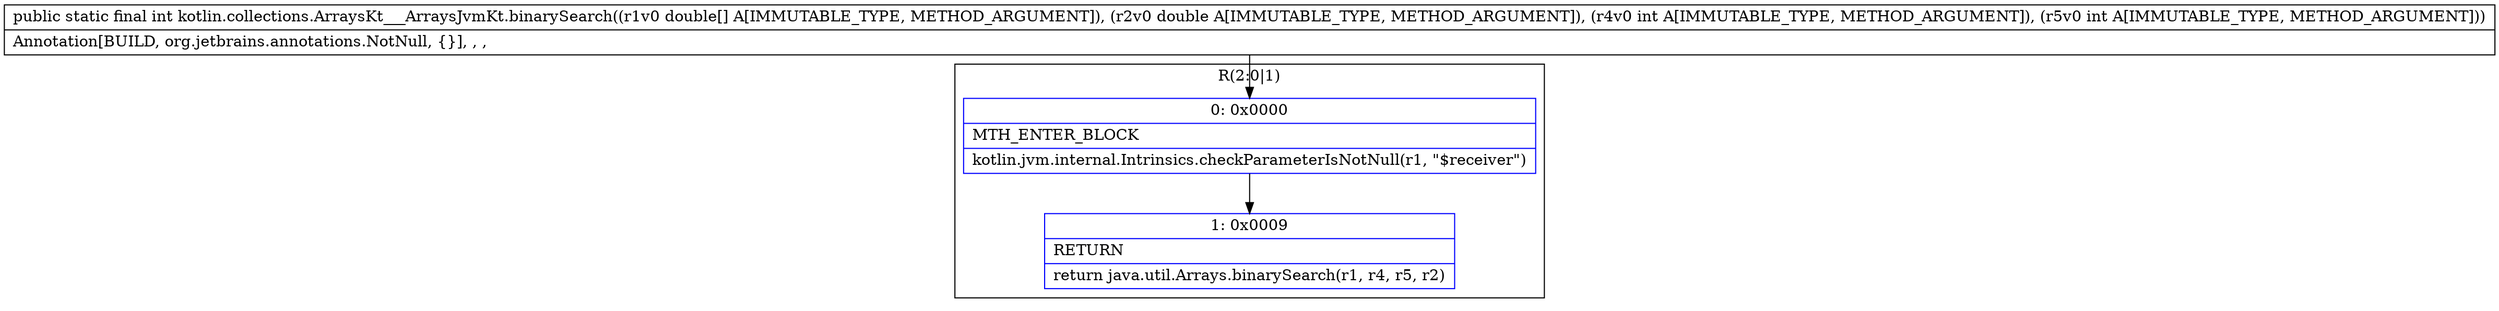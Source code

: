 digraph "CFG forkotlin.collections.ArraysKt___ArraysJvmKt.binarySearch([DDII)I" {
subgraph cluster_Region_846648093 {
label = "R(2:0|1)";
node [shape=record,color=blue];
Node_0 [shape=record,label="{0\:\ 0x0000|MTH_ENTER_BLOCK\l|kotlin.jvm.internal.Intrinsics.checkParameterIsNotNull(r1, \"$receiver\")\l}"];
Node_1 [shape=record,label="{1\:\ 0x0009|RETURN\l|return java.util.Arrays.binarySearch(r1, r4, r5, r2)\l}"];
}
MethodNode[shape=record,label="{public static final int kotlin.collections.ArraysKt___ArraysJvmKt.binarySearch((r1v0 double[] A[IMMUTABLE_TYPE, METHOD_ARGUMENT]), (r2v0 double A[IMMUTABLE_TYPE, METHOD_ARGUMENT]), (r4v0 int A[IMMUTABLE_TYPE, METHOD_ARGUMENT]), (r5v0 int A[IMMUTABLE_TYPE, METHOD_ARGUMENT]))  | Annotation[BUILD, org.jetbrains.annotations.NotNull, \{\}], , , \l}"];
MethodNode -> Node_0;
Node_0 -> Node_1;
}

